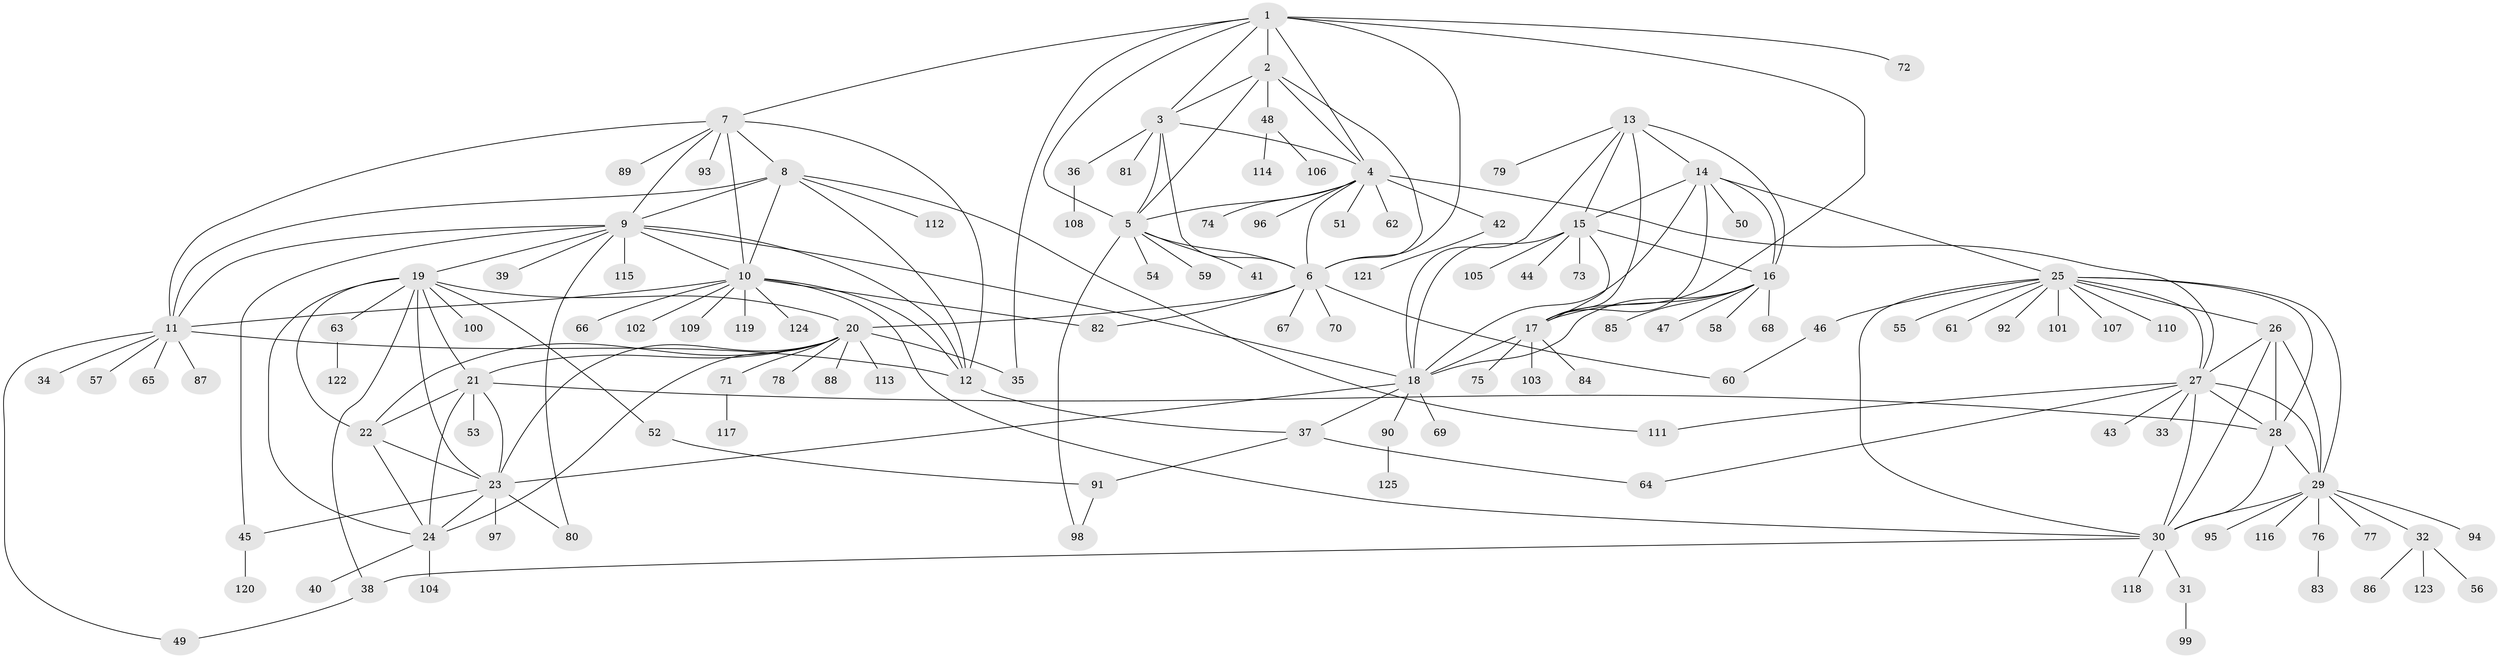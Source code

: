 // coarse degree distribution, {8: 0.09523809523809523, 6: 0.12698412698412698, 10: 0.015873015873015872, 9: 0.06349206349206349, 5: 0.09523809523809523, 4: 0.015873015873015872, 7: 0.031746031746031744, 1: 0.38095238095238093, 3: 0.031746031746031744, 2: 0.14285714285714285}
// Generated by graph-tools (version 1.1) at 2025/52/03/04/25 22:52:13]
// undirected, 125 vertices, 192 edges
graph export_dot {
  node [color=gray90,style=filled];
  1;
  2;
  3;
  4;
  5;
  6;
  7;
  8;
  9;
  10;
  11;
  12;
  13;
  14;
  15;
  16;
  17;
  18;
  19;
  20;
  21;
  22;
  23;
  24;
  25;
  26;
  27;
  28;
  29;
  30;
  31;
  32;
  33;
  34;
  35;
  36;
  37;
  38;
  39;
  40;
  41;
  42;
  43;
  44;
  45;
  46;
  47;
  48;
  49;
  50;
  51;
  52;
  53;
  54;
  55;
  56;
  57;
  58;
  59;
  60;
  61;
  62;
  63;
  64;
  65;
  66;
  67;
  68;
  69;
  70;
  71;
  72;
  73;
  74;
  75;
  76;
  77;
  78;
  79;
  80;
  81;
  82;
  83;
  84;
  85;
  86;
  87;
  88;
  89;
  90;
  91;
  92;
  93;
  94;
  95;
  96;
  97;
  98;
  99;
  100;
  101;
  102;
  103;
  104;
  105;
  106;
  107;
  108;
  109;
  110;
  111;
  112;
  113;
  114;
  115;
  116;
  117;
  118;
  119;
  120;
  121;
  122;
  123;
  124;
  125;
  1 -- 2;
  1 -- 3;
  1 -- 4;
  1 -- 5;
  1 -- 6;
  1 -- 7;
  1 -- 17;
  1 -- 35;
  1 -- 72;
  2 -- 3;
  2 -- 4;
  2 -- 5;
  2 -- 6;
  2 -- 48;
  3 -- 4;
  3 -- 5;
  3 -- 6;
  3 -- 36;
  3 -- 81;
  4 -- 5;
  4 -- 6;
  4 -- 27;
  4 -- 42;
  4 -- 51;
  4 -- 62;
  4 -- 74;
  4 -- 96;
  5 -- 6;
  5 -- 41;
  5 -- 54;
  5 -- 59;
  5 -- 98;
  6 -- 20;
  6 -- 60;
  6 -- 67;
  6 -- 70;
  6 -- 82;
  7 -- 8;
  7 -- 9;
  7 -- 10;
  7 -- 11;
  7 -- 12;
  7 -- 89;
  7 -- 93;
  8 -- 9;
  8 -- 10;
  8 -- 11;
  8 -- 12;
  8 -- 111;
  8 -- 112;
  9 -- 10;
  9 -- 11;
  9 -- 12;
  9 -- 18;
  9 -- 19;
  9 -- 39;
  9 -- 45;
  9 -- 80;
  9 -- 115;
  10 -- 11;
  10 -- 12;
  10 -- 30;
  10 -- 66;
  10 -- 82;
  10 -- 102;
  10 -- 109;
  10 -- 119;
  10 -- 124;
  11 -- 12;
  11 -- 34;
  11 -- 49;
  11 -- 57;
  11 -- 65;
  11 -- 87;
  12 -- 37;
  13 -- 14;
  13 -- 15;
  13 -- 16;
  13 -- 17;
  13 -- 18;
  13 -- 79;
  14 -- 15;
  14 -- 16;
  14 -- 17;
  14 -- 18;
  14 -- 25;
  14 -- 50;
  15 -- 16;
  15 -- 17;
  15 -- 18;
  15 -- 44;
  15 -- 73;
  15 -- 105;
  16 -- 17;
  16 -- 18;
  16 -- 47;
  16 -- 58;
  16 -- 68;
  16 -- 85;
  17 -- 18;
  17 -- 75;
  17 -- 84;
  17 -- 103;
  18 -- 23;
  18 -- 37;
  18 -- 69;
  18 -- 90;
  19 -- 20;
  19 -- 21;
  19 -- 22;
  19 -- 23;
  19 -- 24;
  19 -- 38;
  19 -- 52;
  19 -- 63;
  19 -- 100;
  20 -- 21;
  20 -- 22;
  20 -- 23;
  20 -- 24;
  20 -- 35;
  20 -- 71;
  20 -- 78;
  20 -- 88;
  20 -- 113;
  21 -- 22;
  21 -- 23;
  21 -- 24;
  21 -- 28;
  21 -- 53;
  22 -- 23;
  22 -- 24;
  23 -- 24;
  23 -- 45;
  23 -- 80;
  23 -- 97;
  24 -- 40;
  24 -- 104;
  25 -- 26;
  25 -- 27;
  25 -- 28;
  25 -- 29;
  25 -- 30;
  25 -- 46;
  25 -- 55;
  25 -- 61;
  25 -- 92;
  25 -- 101;
  25 -- 107;
  25 -- 110;
  26 -- 27;
  26 -- 28;
  26 -- 29;
  26 -- 30;
  27 -- 28;
  27 -- 29;
  27 -- 30;
  27 -- 33;
  27 -- 43;
  27 -- 64;
  27 -- 111;
  28 -- 29;
  28 -- 30;
  29 -- 30;
  29 -- 32;
  29 -- 76;
  29 -- 77;
  29 -- 94;
  29 -- 95;
  29 -- 116;
  30 -- 31;
  30 -- 38;
  30 -- 118;
  31 -- 99;
  32 -- 56;
  32 -- 86;
  32 -- 123;
  36 -- 108;
  37 -- 64;
  37 -- 91;
  38 -- 49;
  42 -- 121;
  45 -- 120;
  46 -- 60;
  48 -- 106;
  48 -- 114;
  52 -- 91;
  63 -- 122;
  71 -- 117;
  76 -- 83;
  90 -- 125;
  91 -- 98;
}
